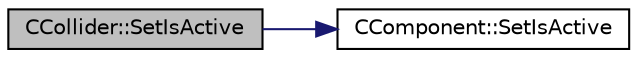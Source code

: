 digraph "CCollider::SetIsActive"
{
 // LATEX_PDF_SIZE
  edge [fontname="Helvetica",fontsize="10",labelfontname="Helvetica",labelfontsize="10"];
  node [fontname="Helvetica",fontsize="10",shape=record];
  rankdir="LR";
  Node168 [label="CCollider::SetIsActive",height=0.2,width=0.4,color="black", fillcolor="grey75", style="filled", fontcolor="black",tooltip=" "];
  Node168 -> Node169 [color="midnightblue",fontsize="10",style="solid",fontname="Helvetica"];
  Node169 [label="CComponent::SetIsActive",height=0.2,width=0.4,color="black", fillcolor="white", style="filled",URL="$class_c_component.html#a361c55dd7c5ee1ae361f3b3575d94fcc",tooltip=" "];
}

